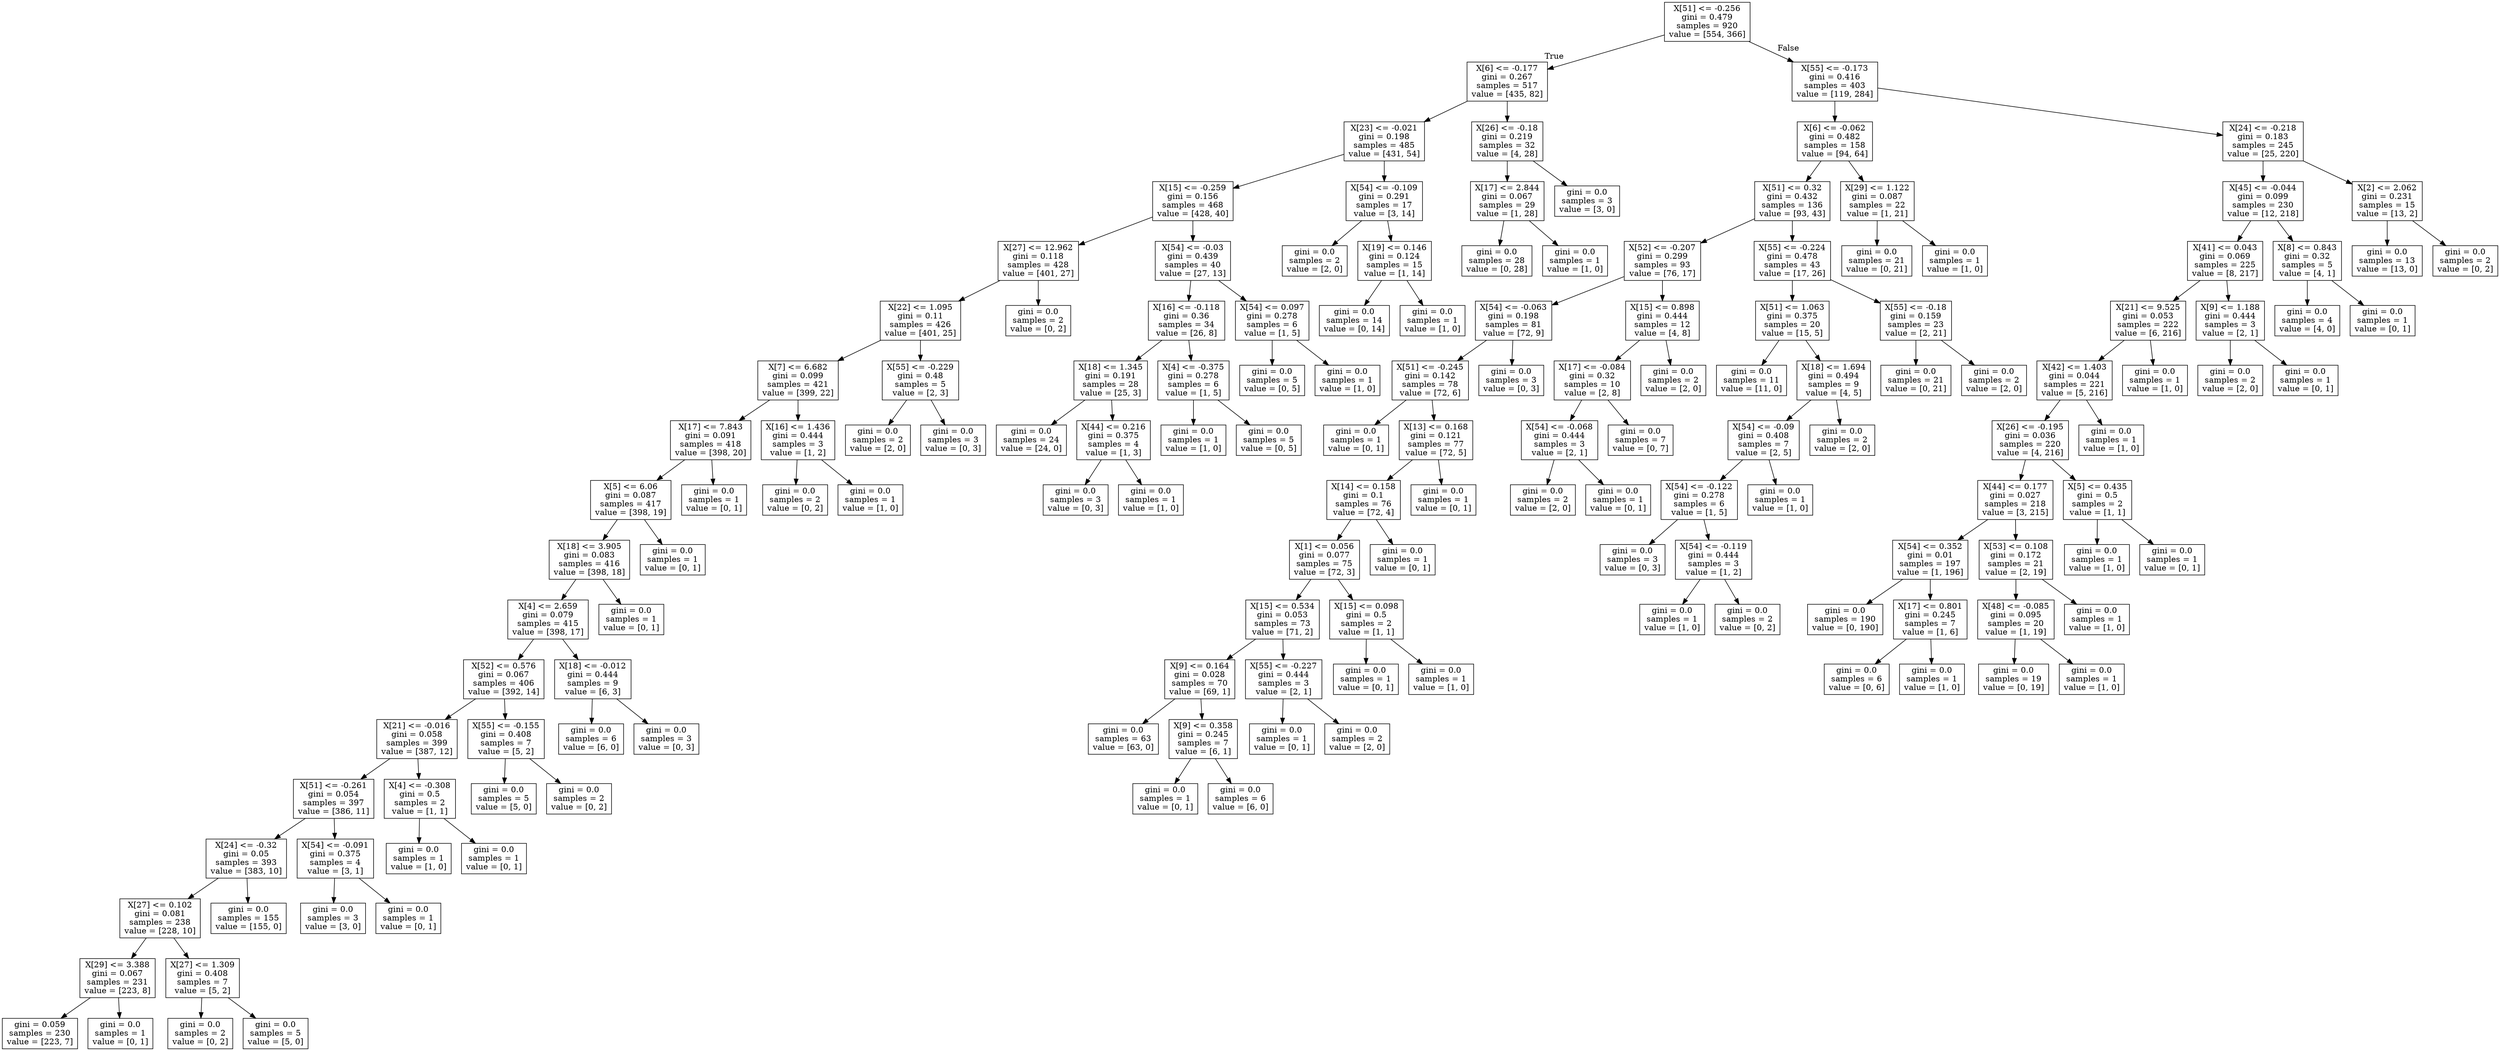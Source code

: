 digraph Tree {
node [shape=box] ;
0 [label="X[51] <= -0.256\ngini = 0.479\nsamples = 920\nvalue = [554, 366]"] ;
1 [label="X[6] <= -0.177\ngini = 0.267\nsamples = 517\nvalue = [435, 82]"] ;
0 -> 1 [labeldistance=2.5, labelangle=45, headlabel="True"] ;
2 [label="X[23] <= -0.021\ngini = 0.198\nsamples = 485\nvalue = [431, 54]"] ;
1 -> 2 ;
3 [label="X[15] <= -0.259\ngini = 0.156\nsamples = 468\nvalue = [428, 40]"] ;
2 -> 3 ;
4 [label="X[27] <= 12.962\ngini = 0.118\nsamples = 428\nvalue = [401, 27]"] ;
3 -> 4 ;
5 [label="X[22] <= 1.095\ngini = 0.11\nsamples = 426\nvalue = [401, 25]"] ;
4 -> 5 ;
6 [label="X[7] <= 6.682\ngini = 0.099\nsamples = 421\nvalue = [399, 22]"] ;
5 -> 6 ;
7 [label="X[17] <= 7.843\ngini = 0.091\nsamples = 418\nvalue = [398, 20]"] ;
6 -> 7 ;
8 [label="X[5] <= 6.06\ngini = 0.087\nsamples = 417\nvalue = [398, 19]"] ;
7 -> 8 ;
9 [label="X[18] <= 3.905\ngini = 0.083\nsamples = 416\nvalue = [398, 18]"] ;
8 -> 9 ;
10 [label="X[4] <= 2.659\ngini = 0.079\nsamples = 415\nvalue = [398, 17]"] ;
9 -> 10 ;
11 [label="X[52] <= 0.576\ngini = 0.067\nsamples = 406\nvalue = [392, 14]"] ;
10 -> 11 ;
12 [label="X[21] <= -0.016\ngini = 0.058\nsamples = 399\nvalue = [387, 12]"] ;
11 -> 12 ;
13 [label="X[51] <= -0.261\ngini = 0.054\nsamples = 397\nvalue = [386, 11]"] ;
12 -> 13 ;
14 [label="X[24] <= -0.32\ngini = 0.05\nsamples = 393\nvalue = [383, 10]"] ;
13 -> 14 ;
15 [label="X[27] <= 0.102\ngini = 0.081\nsamples = 238\nvalue = [228, 10]"] ;
14 -> 15 ;
16 [label="X[29] <= 3.388\ngini = 0.067\nsamples = 231\nvalue = [223, 8]"] ;
15 -> 16 ;
17 [label="gini = 0.059\nsamples = 230\nvalue = [223, 7]"] ;
16 -> 17 ;
18 [label="gini = 0.0\nsamples = 1\nvalue = [0, 1]"] ;
16 -> 18 ;
19 [label="X[27] <= 1.309\ngini = 0.408\nsamples = 7\nvalue = [5, 2]"] ;
15 -> 19 ;
20 [label="gini = 0.0\nsamples = 2\nvalue = [0, 2]"] ;
19 -> 20 ;
21 [label="gini = 0.0\nsamples = 5\nvalue = [5, 0]"] ;
19 -> 21 ;
22 [label="gini = 0.0\nsamples = 155\nvalue = [155, 0]"] ;
14 -> 22 ;
23 [label="X[54] <= -0.091\ngini = 0.375\nsamples = 4\nvalue = [3, 1]"] ;
13 -> 23 ;
24 [label="gini = 0.0\nsamples = 3\nvalue = [3, 0]"] ;
23 -> 24 ;
25 [label="gini = 0.0\nsamples = 1\nvalue = [0, 1]"] ;
23 -> 25 ;
26 [label="X[4] <= -0.308\ngini = 0.5\nsamples = 2\nvalue = [1, 1]"] ;
12 -> 26 ;
27 [label="gini = 0.0\nsamples = 1\nvalue = [1, 0]"] ;
26 -> 27 ;
28 [label="gini = 0.0\nsamples = 1\nvalue = [0, 1]"] ;
26 -> 28 ;
29 [label="X[55] <= -0.155\ngini = 0.408\nsamples = 7\nvalue = [5, 2]"] ;
11 -> 29 ;
30 [label="gini = 0.0\nsamples = 5\nvalue = [5, 0]"] ;
29 -> 30 ;
31 [label="gini = 0.0\nsamples = 2\nvalue = [0, 2]"] ;
29 -> 31 ;
32 [label="X[18] <= -0.012\ngini = 0.444\nsamples = 9\nvalue = [6, 3]"] ;
10 -> 32 ;
33 [label="gini = 0.0\nsamples = 6\nvalue = [6, 0]"] ;
32 -> 33 ;
34 [label="gini = 0.0\nsamples = 3\nvalue = [0, 3]"] ;
32 -> 34 ;
35 [label="gini = 0.0\nsamples = 1\nvalue = [0, 1]"] ;
9 -> 35 ;
36 [label="gini = 0.0\nsamples = 1\nvalue = [0, 1]"] ;
8 -> 36 ;
37 [label="gini = 0.0\nsamples = 1\nvalue = [0, 1]"] ;
7 -> 37 ;
38 [label="X[16] <= 1.436\ngini = 0.444\nsamples = 3\nvalue = [1, 2]"] ;
6 -> 38 ;
39 [label="gini = 0.0\nsamples = 2\nvalue = [0, 2]"] ;
38 -> 39 ;
40 [label="gini = 0.0\nsamples = 1\nvalue = [1, 0]"] ;
38 -> 40 ;
41 [label="X[55] <= -0.229\ngini = 0.48\nsamples = 5\nvalue = [2, 3]"] ;
5 -> 41 ;
42 [label="gini = 0.0\nsamples = 2\nvalue = [2, 0]"] ;
41 -> 42 ;
43 [label="gini = 0.0\nsamples = 3\nvalue = [0, 3]"] ;
41 -> 43 ;
44 [label="gini = 0.0\nsamples = 2\nvalue = [0, 2]"] ;
4 -> 44 ;
45 [label="X[54] <= -0.03\ngini = 0.439\nsamples = 40\nvalue = [27, 13]"] ;
3 -> 45 ;
46 [label="X[16] <= -0.118\ngini = 0.36\nsamples = 34\nvalue = [26, 8]"] ;
45 -> 46 ;
47 [label="X[18] <= 1.345\ngini = 0.191\nsamples = 28\nvalue = [25, 3]"] ;
46 -> 47 ;
48 [label="gini = 0.0\nsamples = 24\nvalue = [24, 0]"] ;
47 -> 48 ;
49 [label="X[44] <= 0.216\ngini = 0.375\nsamples = 4\nvalue = [1, 3]"] ;
47 -> 49 ;
50 [label="gini = 0.0\nsamples = 3\nvalue = [0, 3]"] ;
49 -> 50 ;
51 [label="gini = 0.0\nsamples = 1\nvalue = [1, 0]"] ;
49 -> 51 ;
52 [label="X[4] <= -0.375\ngini = 0.278\nsamples = 6\nvalue = [1, 5]"] ;
46 -> 52 ;
53 [label="gini = 0.0\nsamples = 1\nvalue = [1, 0]"] ;
52 -> 53 ;
54 [label="gini = 0.0\nsamples = 5\nvalue = [0, 5]"] ;
52 -> 54 ;
55 [label="X[54] <= 0.097\ngini = 0.278\nsamples = 6\nvalue = [1, 5]"] ;
45 -> 55 ;
56 [label="gini = 0.0\nsamples = 5\nvalue = [0, 5]"] ;
55 -> 56 ;
57 [label="gini = 0.0\nsamples = 1\nvalue = [1, 0]"] ;
55 -> 57 ;
58 [label="X[54] <= -0.109\ngini = 0.291\nsamples = 17\nvalue = [3, 14]"] ;
2 -> 58 ;
59 [label="gini = 0.0\nsamples = 2\nvalue = [2, 0]"] ;
58 -> 59 ;
60 [label="X[19] <= 0.146\ngini = 0.124\nsamples = 15\nvalue = [1, 14]"] ;
58 -> 60 ;
61 [label="gini = 0.0\nsamples = 14\nvalue = [0, 14]"] ;
60 -> 61 ;
62 [label="gini = 0.0\nsamples = 1\nvalue = [1, 0]"] ;
60 -> 62 ;
63 [label="X[26] <= -0.18\ngini = 0.219\nsamples = 32\nvalue = [4, 28]"] ;
1 -> 63 ;
64 [label="X[17] <= 2.844\ngini = 0.067\nsamples = 29\nvalue = [1, 28]"] ;
63 -> 64 ;
65 [label="gini = 0.0\nsamples = 28\nvalue = [0, 28]"] ;
64 -> 65 ;
66 [label="gini = 0.0\nsamples = 1\nvalue = [1, 0]"] ;
64 -> 66 ;
67 [label="gini = 0.0\nsamples = 3\nvalue = [3, 0]"] ;
63 -> 67 ;
68 [label="X[55] <= -0.173\ngini = 0.416\nsamples = 403\nvalue = [119, 284]"] ;
0 -> 68 [labeldistance=2.5, labelangle=-45, headlabel="False"] ;
69 [label="X[6] <= -0.062\ngini = 0.482\nsamples = 158\nvalue = [94, 64]"] ;
68 -> 69 ;
70 [label="X[51] <= 0.32\ngini = 0.432\nsamples = 136\nvalue = [93, 43]"] ;
69 -> 70 ;
71 [label="X[52] <= -0.207\ngini = 0.299\nsamples = 93\nvalue = [76, 17]"] ;
70 -> 71 ;
72 [label="X[54] <= -0.063\ngini = 0.198\nsamples = 81\nvalue = [72, 9]"] ;
71 -> 72 ;
73 [label="X[51] <= -0.245\ngini = 0.142\nsamples = 78\nvalue = [72, 6]"] ;
72 -> 73 ;
74 [label="gini = 0.0\nsamples = 1\nvalue = [0, 1]"] ;
73 -> 74 ;
75 [label="X[13] <= 0.168\ngini = 0.121\nsamples = 77\nvalue = [72, 5]"] ;
73 -> 75 ;
76 [label="X[14] <= 0.158\ngini = 0.1\nsamples = 76\nvalue = [72, 4]"] ;
75 -> 76 ;
77 [label="X[1] <= 0.056\ngini = 0.077\nsamples = 75\nvalue = [72, 3]"] ;
76 -> 77 ;
78 [label="X[15] <= 0.534\ngini = 0.053\nsamples = 73\nvalue = [71, 2]"] ;
77 -> 78 ;
79 [label="X[9] <= 0.164\ngini = 0.028\nsamples = 70\nvalue = [69, 1]"] ;
78 -> 79 ;
80 [label="gini = 0.0\nsamples = 63\nvalue = [63, 0]"] ;
79 -> 80 ;
81 [label="X[9] <= 0.358\ngini = 0.245\nsamples = 7\nvalue = [6, 1]"] ;
79 -> 81 ;
82 [label="gini = 0.0\nsamples = 1\nvalue = [0, 1]"] ;
81 -> 82 ;
83 [label="gini = 0.0\nsamples = 6\nvalue = [6, 0]"] ;
81 -> 83 ;
84 [label="X[55] <= -0.227\ngini = 0.444\nsamples = 3\nvalue = [2, 1]"] ;
78 -> 84 ;
85 [label="gini = 0.0\nsamples = 1\nvalue = [0, 1]"] ;
84 -> 85 ;
86 [label="gini = 0.0\nsamples = 2\nvalue = [2, 0]"] ;
84 -> 86 ;
87 [label="X[15] <= 0.098\ngini = 0.5\nsamples = 2\nvalue = [1, 1]"] ;
77 -> 87 ;
88 [label="gini = 0.0\nsamples = 1\nvalue = [0, 1]"] ;
87 -> 88 ;
89 [label="gini = 0.0\nsamples = 1\nvalue = [1, 0]"] ;
87 -> 89 ;
90 [label="gini = 0.0\nsamples = 1\nvalue = [0, 1]"] ;
76 -> 90 ;
91 [label="gini = 0.0\nsamples = 1\nvalue = [0, 1]"] ;
75 -> 91 ;
92 [label="gini = 0.0\nsamples = 3\nvalue = [0, 3]"] ;
72 -> 92 ;
93 [label="X[15] <= 0.898\ngini = 0.444\nsamples = 12\nvalue = [4, 8]"] ;
71 -> 93 ;
94 [label="X[17] <= -0.084\ngini = 0.32\nsamples = 10\nvalue = [2, 8]"] ;
93 -> 94 ;
95 [label="X[54] <= -0.068\ngini = 0.444\nsamples = 3\nvalue = [2, 1]"] ;
94 -> 95 ;
96 [label="gini = 0.0\nsamples = 2\nvalue = [2, 0]"] ;
95 -> 96 ;
97 [label="gini = 0.0\nsamples = 1\nvalue = [0, 1]"] ;
95 -> 97 ;
98 [label="gini = 0.0\nsamples = 7\nvalue = [0, 7]"] ;
94 -> 98 ;
99 [label="gini = 0.0\nsamples = 2\nvalue = [2, 0]"] ;
93 -> 99 ;
100 [label="X[55] <= -0.224\ngini = 0.478\nsamples = 43\nvalue = [17, 26]"] ;
70 -> 100 ;
101 [label="X[51] <= 1.063\ngini = 0.375\nsamples = 20\nvalue = [15, 5]"] ;
100 -> 101 ;
102 [label="gini = 0.0\nsamples = 11\nvalue = [11, 0]"] ;
101 -> 102 ;
103 [label="X[18] <= 1.694\ngini = 0.494\nsamples = 9\nvalue = [4, 5]"] ;
101 -> 103 ;
104 [label="X[54] <= -0.09\ngini = 0.408\nsamples = 7\nvalue = [2, 5]"] ;
103 -> 104 ;
105 [label="X[54] <= -0.122\ngini = 0.278\nsamples = 6\nvalue = [1, 5]"] ;
104 -> 105 ;
106 [label="gini = 0.0\nsamples = 3\nvalue = [0, 3]"] ;
105 -> 106 ;
107 [label="X[54] <= -0.119\ngini = 0.444\nsamples = 3\nvalue = [1, 2]"] ;
105 -> 107 ;
108 [label="gini = 0.0\nsamples = 1\nvalue = [1, 0]"] ;
107 -> 108 ;
109 [label="gini = 0.0\nsamples = 2\nvalue = [0, 2]"] ;
107 -> 109 ;
110 [label="gini = 0.0\nsamples = 1\nvalue = [1, 0]"] ;
104 -> 110 ;
111 [label="gini = 0.0\nsamples = 2\nvalue = [2, 0]"] ;
103 -> 111 ;
112 [label="X[55] <= -0.18\ngini = 0.159\nsamples = 23\nvalue = [2, 21]"] ;
100 -> 112 ;
113 [label="gini = 0.0\nsamples = 21\nvalue = [0, 21]"] ;
112 -> 113 ;
114 [label="gini = 0.0\nsamples = 2\nvalue = [2, 0]"] ;
112 -> 114 ;
115 [label="X[29] <= 1.122\ngini = 0.087\nsamples = 22\nvalue = [1, 21]"] ;
69 -> 115 ;
116 [label="gini = 0.0\nsamples = 21\nvalue = [0, 21]"] ;
115 -> 116 ;
117 [label="gini = 0.0\nsamples = 1\nvalue = [1, 0]"] ;
115 -> 117 ;
118 [label="X[24] <= -0.218\ngini = 0.183\nsamples = 245\nvalue = [25, 220]"] ;
68 -> 118 ;
119 [label="X[45] <= -0.044\ngini = 0.099\nsamples = 230\nvalue = [12, 218]"] ;
118 -> 119 ;
120 [label="X[41] <= 0.043\ngini = 0.069\nsamples = 225\nvalue = [8, 217]"] ;
119 -> 120 ;
121 [label="X[21] <= 9.525\ngini = 0.053\nsamples = 222\nvalue = [6, 216]"] ;
120 -> 121 ;
122 [label="X[42] <= 1.403\ngini = 0.044\nsamples = 221\nvalue = [5, 216]"] ;
121 -> 122 ;
123 [label="X[26] <= -0.195\ngini = 0.036\nsamples = 220\nvalue = [4, 216]"] ;
122 -> 123 ;
124 [label="X[44] <= 0.177\ngini = 0.027\nsamples = 218\nvalue = [3, 215]"] ;
123 -> 124 ;
125 [label="X[54] <= 0.352\ngini = 0.01\nsamples = 197\nvalue = [1, 196]"] ;
124 -> 125 ;
126 [label="gini = 0.0\nsamples = 190\nvalue = [0, 190]"] ;
125 -> 126 ;
127 [label="X[17] <= 0.801\ngini = 0.245\nsamples = 7\nvalue = [1, 6]"] ;
125 -> 127 ;
128 [label="gini = 0.0\nsamples = 6\nvalue = [0, 6]"] ;
127 -> 128 ;
129 [label="gini = 0.0\nsamples = 1\nvalue = [1, 0]"] ;
127 -> 129 ;
130 [label="X[53] <= 0.108\ngini = 0.172\nsamples = 21\nvalue = [2, 19]"] ;
124 -> 130 ;
131 [label="X[48] <= -0.085\ngini = 0.095\nsamples = 20\nvalue = [1, 19]"] ;
130 -> 131 ;
132 [label="gini = 0.0\nsamples = 19\nvalue = [0, 19]"] ;
131 -> 132 ;
133 [label="gini = 0.0\nsamples = 1\nvalue = [1, 0]"] ;
131 -> 133 ;
134 [label="gini = 0.0\nsamples = 1\nvalue = [1, 0]"] ;
130 -> 134 ;
135 [label="X[5] <= 0.435\ngini = 0.5\nsamples = 2\nvalue = [1, 1]"] ;
123 -> 135 ;
136 [label="gini = 0.0\nsamples = 1\nvalue = [1, 0]"] ;
135 -> 136 ;
137 [label="gini = 0.0\nsamples = 1\nvalue = [0, 1]"] ;
135 -> 137 ;
138 [label="gini = 0.0\nsamples = 1\nvalue = [1, 0]"] ;
122 -> 138 ;
139 [label="gini = 0.0\nsamples = 1\nvalue = [1, 0]"] ;
121 -> 139 ;
140 [label="X[9] <= 1.188\ngini = 0.444\nsamples = 3\nvalue = [2, 1]"] ;
120 -> 140 ;
141 [label="gini = 0.0\nsamples = 2\nvalue = [2, 0]"] ;
140 -> 141 ;
142 [label="gini = 0.0\nsamples = 1\nvalue = [0, 1]"] ;
140 -> 142 ;
143 [label="X[8] <= 0.843\ngini = 0.32\nsamples = 5\nvalue = [4, 1]"] ;
119 -> 143 ;
144 [label="gini = 0.0\nsamples = 4\nvalue = [4, 0]"] ;
143 -> 144 ;
145 [label="gini = 0.0\nsamples = 1\nvalue = [0, 1]"] ;
143 -> 145 ;
146 [label="X[2] <= 2.062\ngini = 0.231\nsamples = 15\nvalue = [13, 2]"] ;
118 -> 146 ;
147 [label="gini = 0.0\nsamples = 13\nvalue = [13, 0]"] ;
146 -> 147 ;
148 [label="gini = 0.0\nsamples = 2\nvalue = [0, 2]"] ;
146 -> 148 ;
}